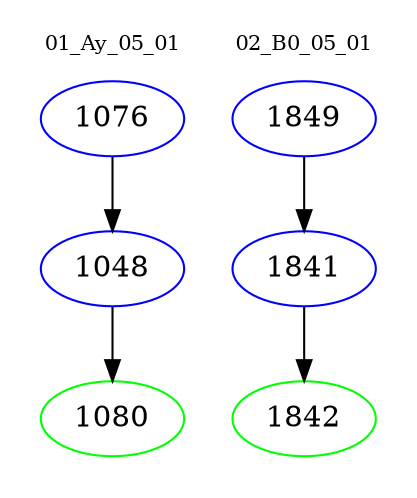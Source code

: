 digraph{
subgraph cluster_0 {
color = white
label = "01_Ay_05_01";
fontsize=10;
T0_1076 [label="1076", color="blue"]
T0_1076 -> T0_1048 [color="black"]
T0_1048 [label="1048", color="blue"]
T0_1048 -> T0_1080 [color="black"]
T0_1080 [label="1080", color="green"]
}
subgraph cluster_1 {
color = white
label = "02_B0_05_01";
fontsize=10;
T1_1849 [label="1849", color="blue"]
T1_1849 -> T1_1841 [color="black"]
T1_1841 [label="1841", color="blue"]
T1_1841 -> T1_1842 [color="black"]
T1_1842 [label="1842", color="green"]
}
}
